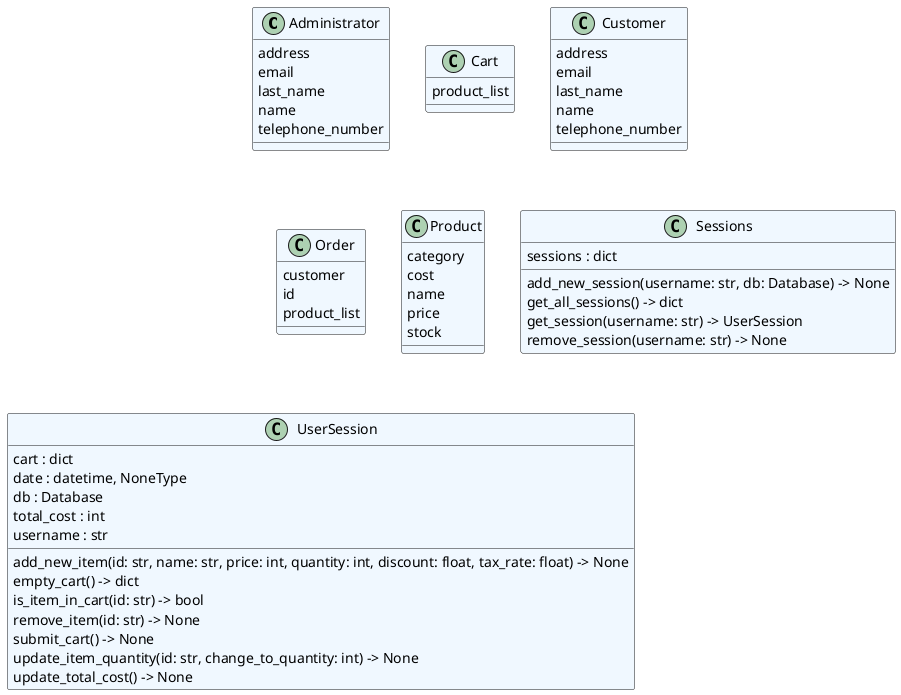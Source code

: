 @startuml classes
set namespaceSeparator none
class "Administrator" as core.administrator.Administrator #aliceblue {
  address
  email
  last_name
  name
  telephone_number
}
class "Cart" as core.cart.Cart #aliceblue {
  product_list
}
class "Customer" as core.customer.Customer #aliceblue {
  address
  email
  last_name
  name
  telephone_number
}
class "Order" as core.order.Order #aliceblue {
  customer
  id
  product_list
}
class "Product" as core.product.Product #aliceblue {
  category
  cost
  name
  price
  stock
}
class "Sessions" as core.session.Sessions #aliceblue {
  sessions : dict
  add_new_session(username: str, db: Database) -> None
  get_all_sessions() -> dict
  get_session(username: str) -> UserSession
  remove_session(username: str) -> None
}
class "UserSession" as core.session.UserSession #aliceblue {
  cart : dict
  date : datetime, NoneType
  db : Database
  total_cost : int
  username : str
  add_new_item(id: str, name: str, price: int, quantity: int, discount: float, tax_rate: float) -> None
  empty_cart() -> dict
  is_item_in_cart(id: str) -> bool
  remove_item(id: str) -> None
  submit_cart() -> None
  update_item_quantity(id: str, change_to_quantity: int) -> None
  update_total_cost() -> None
}
@enduml
